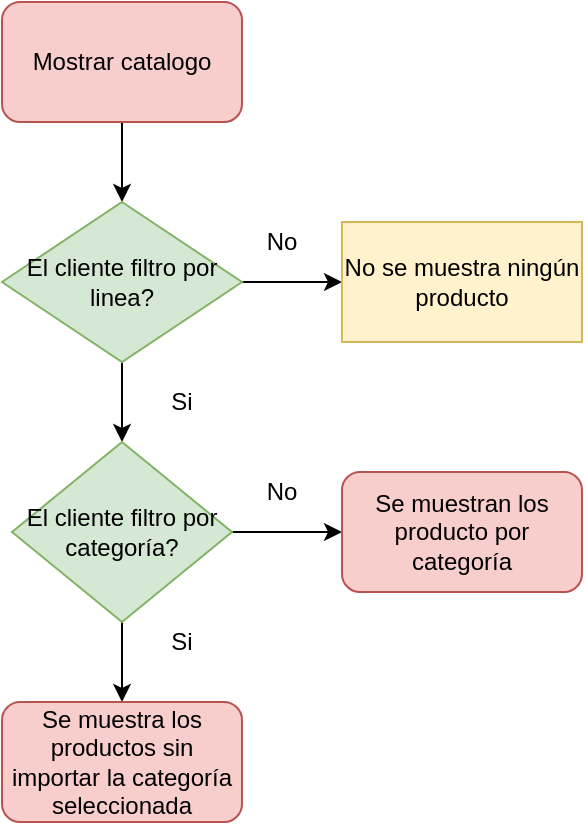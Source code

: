 <mxfile version="10.6.7" type="github"><diagram id="LZOGCLCIFRaJ7J8rGnTX" name="Page-1"><mxGraphModel dx="1394" dy="747" grid="1" gridSize="10" guides="1" tooltips="1" connect="1" arrows="1" fold="1" page="1" pageScale="1" pageWidth="1654" pageHeight="1169" math="0" shadow="0"><root><mxCell id="0"/><mxCell id="1" parent="0"/><mxCell id="jA10jJt_0UjjrEFT0_yq-23" style="edgeStyle=orthogonalEdgeStyle;rounded=0;orthogonalLoop=1;jettySize=auto;html=1;entryX=0.5;entryY=0;entryDx=0;entryDy=0;" edge="1" parent="1" source="jA10jJt_0UjjrEFT0_yq-1" target="jA10jJt_0UjjrEFT0_yq-2"><mxGeometry relative="1" as="geometry"/></mxCell><mxCell id="jA10jJt_0UjjrEFT0_yq-1" value="Mostrar catalogo" style="rounded=1;whiteSpace=wrap;html=1;fillColor=#f8cecc;strokeColor=#b85450;" vertex="1" parent="1"><mxGeometry x="350" y="20" width="120" height="60" as="geometry"/></mxCell><mxCell id="jA10jJt_0UjjrEFT0_yq-7" style="edgeStyle=orthogonalEdgeStyle;rounded=0;orthogonalLoop=1;jettySize=auto;html=1;entryX=0;entryY=0.5;entryDx=0;entryDy=0;" edge="1" parent="1" source="jA10jJt_0UjjrEFT0_yq-2" target="jA10jJt_0UjjrEFT0_yq-6"><mxGeometry relative="1" as="geometry"/></mxCell><mxCell id="jA10jJt_0UjjrEFT0_yq-9" style="edgeStyle=orthogonalEdgeStyle;rounded=0;orthogonalLoop=1;jettySize=auto;html=1;entryX=0.5;entryY=0;entryDx=0;entryDy=0;" edge="1" parent="1" source="jA10jJt_0UjjrEFT0_yq-2" target="jA10jJt_0UjjrEFT0_yq-3"><mxGeometry relative="1" as="geometry"/></mxCell><mxCell id="jA10jJt_0UjjrEFT0_yq-2" value="El cliente filtro por linea?" style="rhombus;whiteSpace=wrap;html=1;fillColor=#d5e8d4;strokeColor=#82b366;" vertex="1" parent="1"><mxGeometry x="350" y="120" width="120" height="80" as="geometry"/></mxCell><mxCell id="jA10jJt_0UjjrEFT0_yq-8" style="edgeStyle=orthogonalEdgeStyle;rounded=0;orthogonalLoop=1;jettySize=auto;html=1;entryX=0;entryY=0.5;entryDx=0;entryDy=0;" edge="1" parent="1" source="jA10jJt_0UjjrEFT0_yq-3"><mxGeometry relative="1" as="geometry"><mxPoint x="520" y="285" as="targetPoint"/></mxGeometry></mxCell><mxCell id="jA10jJt_0UjjrEFT0_yq-10" style="edgeStyle=orthogonalEdgeStyle;rounded=0;orthogonalLoop=1;jettySize=auto;html=1;entryX=0.5;entryY=0;entryDx=0;entryDy=0;" edge="1" parent="1" source="jA10jJt_0UjjrEFT0_yq-3"><mxGeometry relative="1" as="geometry"><mxPoint x="410" y="370" as="targetPoint"/></mxGeometry></mxCell><mxCell id="jA10jJt_0UjjrEFT0_yq-3" value="El cliente filtro por categoría?" style="rhombus;whiteSpace=wrap;html=1;fillColor=#d5e8d4;strokeColor=#82b366;" vertex="1" parent="1"><mxGeometry x="355" y="240" width="110" height="90" as="geometry"/></mxCell><mxCell id="jA10jJt_0UjjrEFT0_yq-6" value="No se muestra ningún producto" style="rounded=0;whiteSpace=wrap;html=1;fillColor=#fff2cc;strokeColor=#d6b656;" vertex="1" parent="1"><mxGeometry x="520" y="130" width="120" height="60" as="geometry"/></mxCell><mxCell id="jA10jJt_0UjjrEFT0_yq-21" value="&lt;span&gt;Se muestran los producto por categoría&lt;/span&gt;" style="rounded=1;whiteSpace=wrap;html=1;fillColor=#f8cecc;strokeColor=#b85450;" vertex="1" parent="1"><mxGeometry x="520" y="255" width="120" height="60" as="geometry"/></mxCell><mxCell id="jA10jJt_0UjjrEFT0_yq-22" value="&lt;span&gt;Se muestra los productos sin importar la categoría seleccionada&lt;/span&gt;" style="rounded=1;whiteSpace=wrap;html=1;fillColor=#f8cecc;strokeColor=#b85450;" vertex="1" parent="1"><mxGeometry x="350" y="370" width="120" height="60" as="geometry"/></mxCell><mxCell id="jA10jJt_0UjjrEFT0_yq-24" value="No" style="text;html=1;strokeColor=none;fillColor=none;align=center;verticalAlign=middle;whiteSpace=wrap;rounded=0;" vertex="1" parent="1"><mxGeometry x="470" y="130" width="40" height="20" as="geometry"/></mxCell><mxCell id="jA10jJt_0UjjrEFT0_yq-25" value="No" style="text;html=1;strokeColor=none;fillColor=none;align=center;verticalAlign=middle;whiteSpace=wrap;rounded=0;" vertex="1" parent="1"><mxGeometry x="470" y="255" width="40" height="20" as="geometry"/></mxCell><mxCell id="jA10jJt_0UjjrEFT0_yq-26" value="Si" style="text;html=1;strokeColor=none;fillColor=none;align=center;verticalAlign=middle;whiteSpace=wrap;rounded=0;" vertex="1" parent="1"><mxGeometry x="420" y="330" width="40" height="20" as="geometry"/></mxCell><mxCell id="jA10jJt_0UjjrEFT0_yq-27" value="Si" style="text;html=1;strokeColor=none;fillColor=none;align=center;verticalAlign=middle;whiteSpace=wrap;rounded=0;" vertex="1" parent="1"><mxGeometry x="420" y="210" width="40" height="20" as="geometry"/></mxCell></root></mxGraphModel></diagram></mxfile>